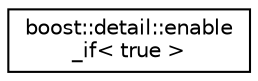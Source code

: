 digraph "Graphical Class Hierarchy"
{
  edge [fontname="Helvetica",fontsize="10",labelfontname="Helvetica",labelfontsize="10"];
  node [fontname="Helvetica",fontsize="10",shape=record];
  rankdir="LR";
  Node1 [label="boost::detail::enable\l_if\< true \>",height=0.2,width=0.4,color="black", fillcolor="white", style="filled",URL="$structboost_1_1detail_1_1enable__if_3_01true_01_4.html"];
}

